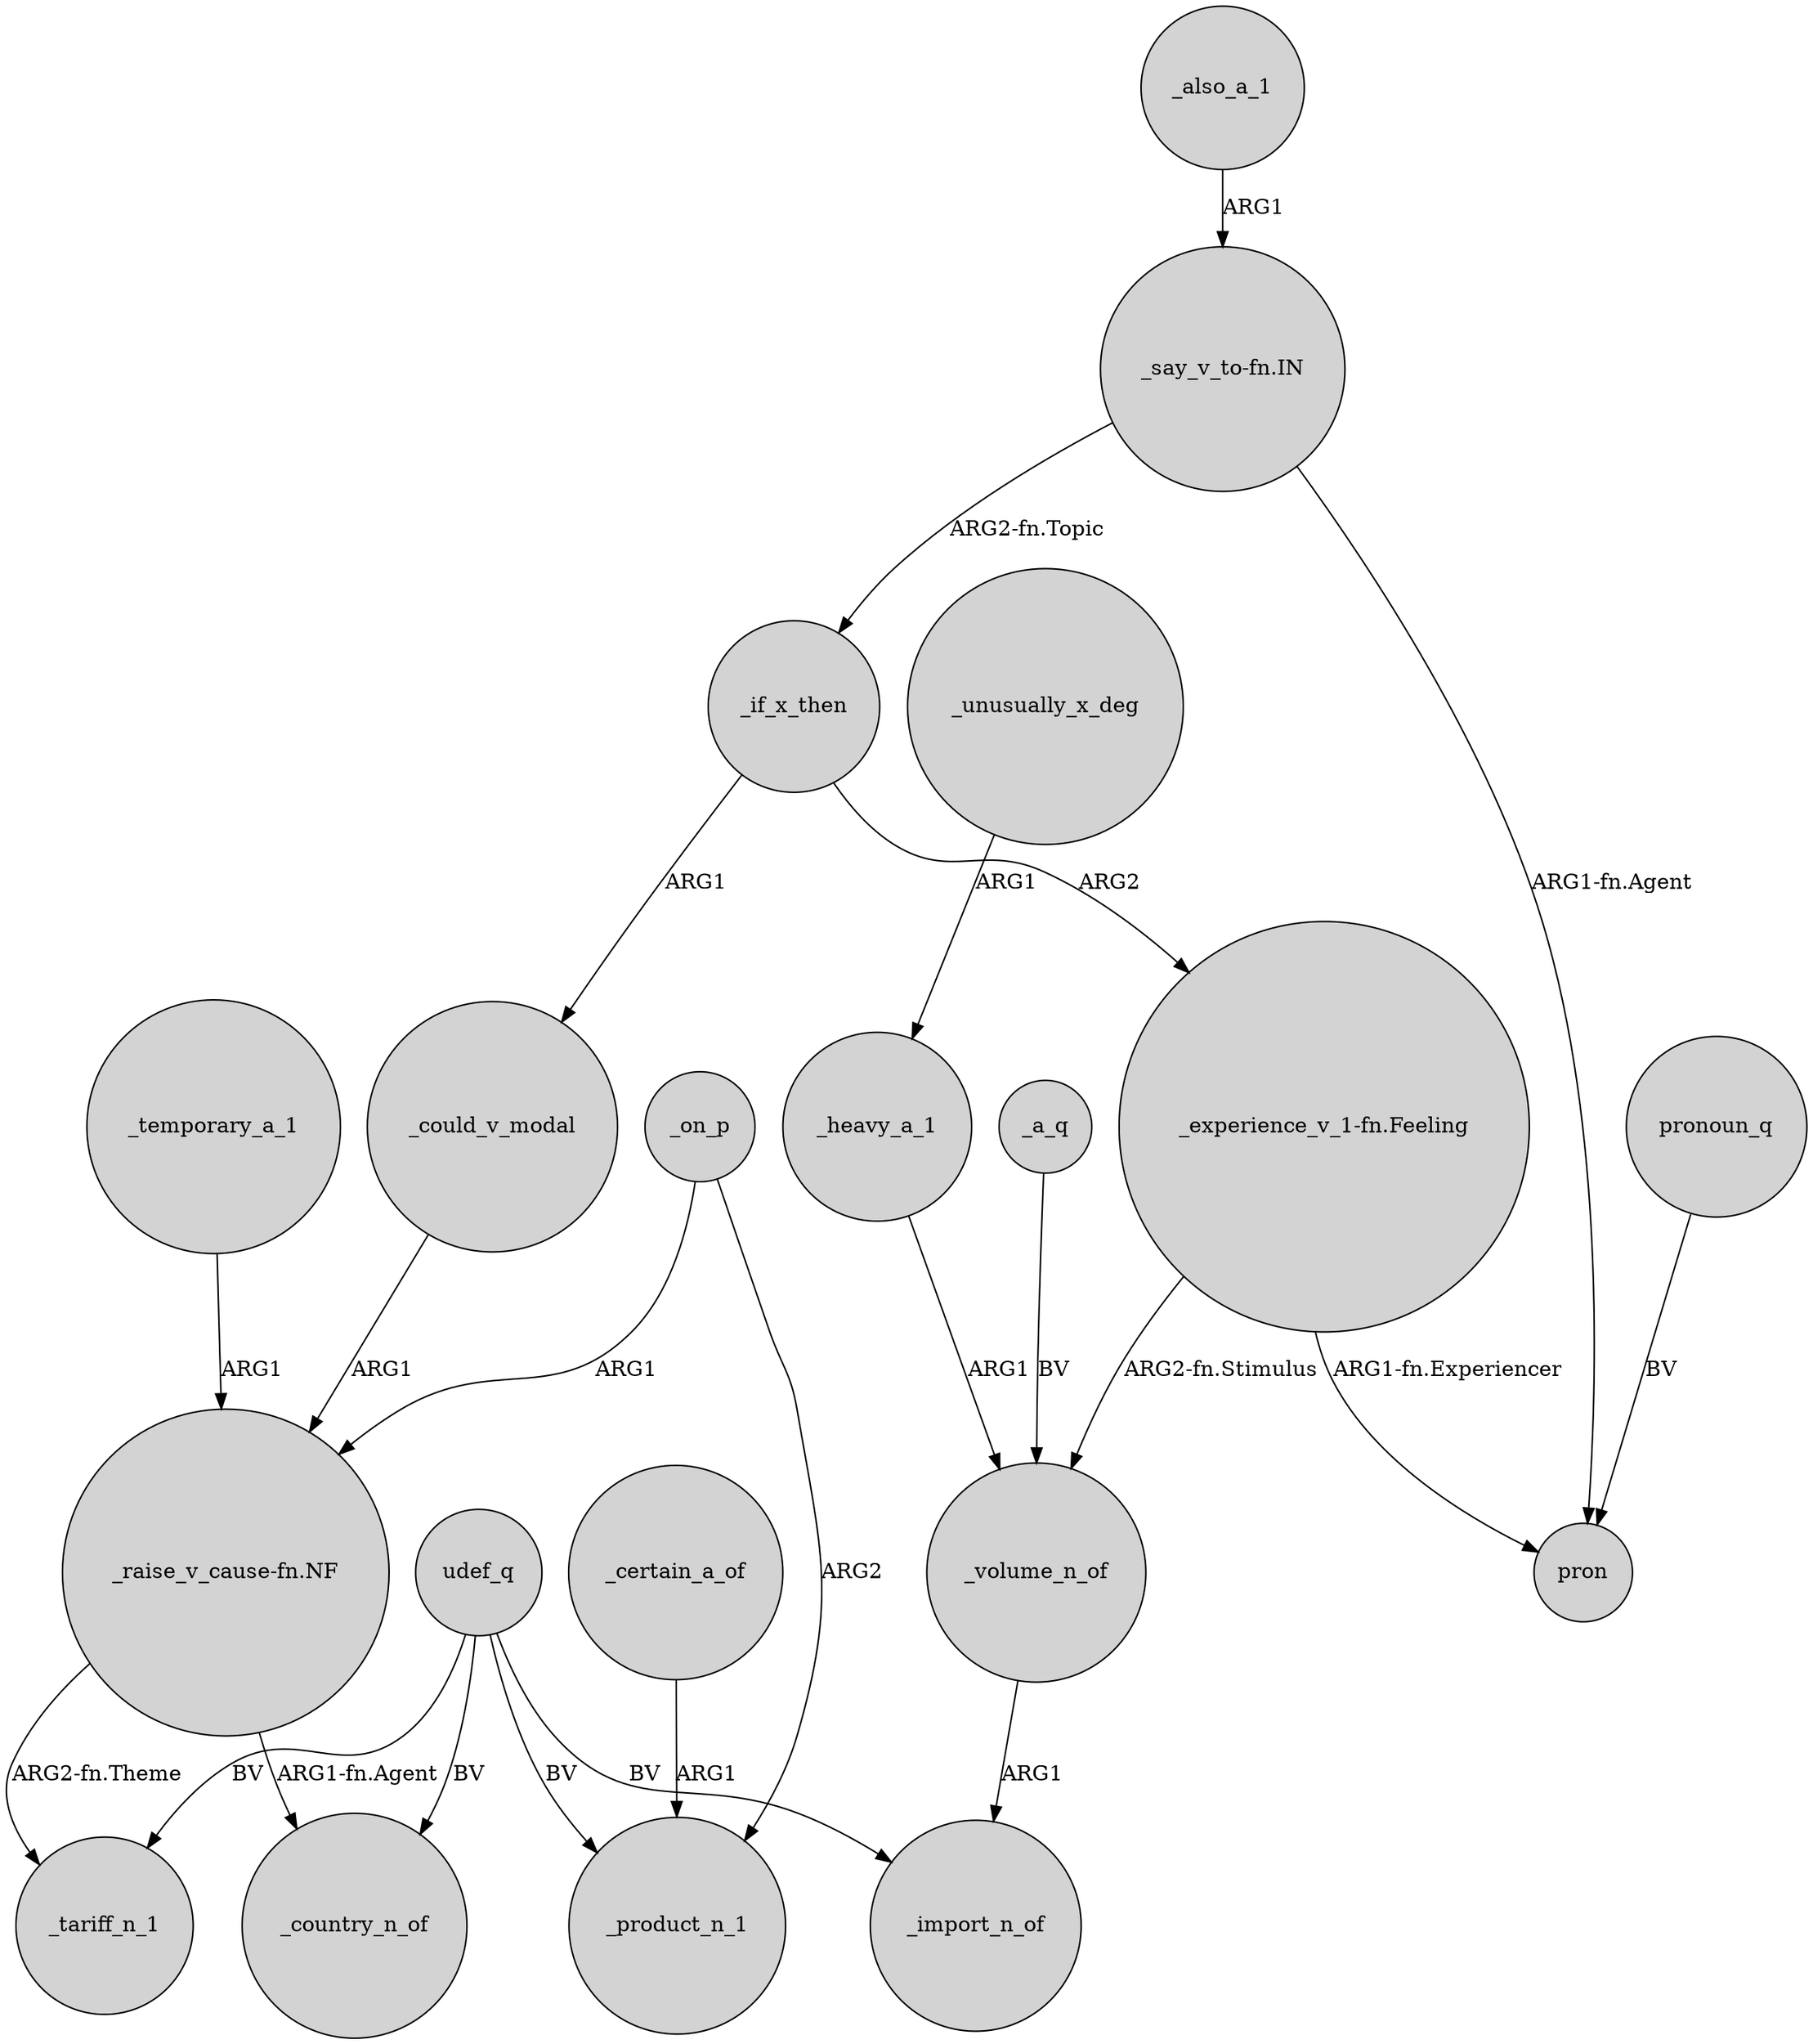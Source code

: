 digraph {
	node [shape=circle style=filled]
	_could_v_modal -> "_raise_v_cause-fn.NF" [label=ARG1]
	_also_a_1 -> "_say_v_to-fn.IN" [label=ARG1]
	"_say_v_to-fn.IN" -> _if_x_then [label="ARG2-fn.Topic"]
	_on_p -> "_raise_v_cause-fn.NF" [label=ARG1]
	_a_q -> _volume_n_of [label=BV]
	"_raise_v_cause-fn.NF" -> _tariff_n_1 [label="ARG2-fn.Theme"]
	_on_p -> _product_n_1 [label=ARG2]
	_if_x_then -> _could_v_modal [label=ARG1]
	udef_q -> _country_n_of [label=BV]
	pronoun_q -> pron [label=BV]
	_volume_n_of -> _import_n_of [label=ARG1]
	_temporary_a_1 -> "_raise_v_cause-fn.NF" [label=ARG1]
	"_experience_v_1-fn.Feeling" -> pron [label="ARG1-fn.Experiencer"]
	"_raise_v_cause-fn.NF" -> _country_n_of [label="ARG1-fn.Agent"]
	_if_x_then -> "_experience_v_1-fn.Feeling" [label=ARG2]
	_unusually_x_deg -> _heavy_a_1 [label=ARG1]
	udef_q -> _import_n_of [label=BV]
	"_say_v_to-fn.IN" -> pron [label="ARG1-fn.Agent"]
	udef_q -> _product_n_1 [label=BV]
	_heavy_a_1 -> _volume_n_of [label=ARG1]
	_certain_a_of -> _product_n_1 [label=ARG1]
	"_experience_v_1-fn.Feeling" -> _volume_n_of [label="ARG2-fn.Stimulus"]
	udef_q -> _tariff_n_1 [label=BV]
}
